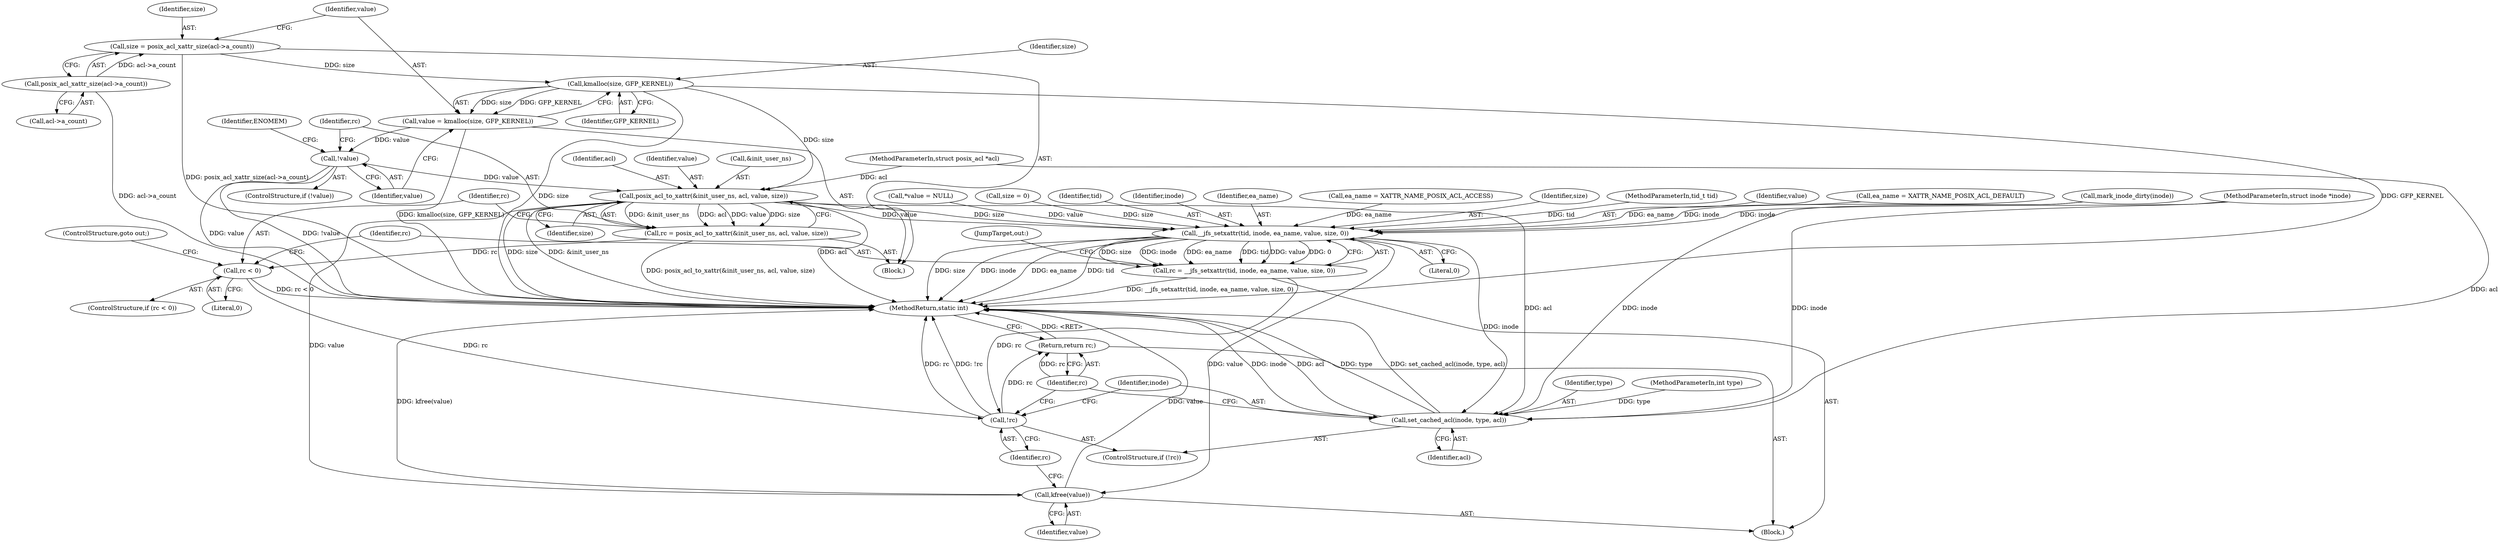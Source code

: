digraph "0_linux_073931017b49d9458aa351605b43a7e34598caef_8@API" {
"1000168" [label="(Call,kmalloc(size, GFP_KERNEL))"];
"1000160" [label="(Call,size = posix_acl_xattr_size(acl->a_count))"];
"1000162" [label="(Call,posix_acl_xattr_size(acl->a_count))"];
"1000166" [label="(Call,value = kmalloc(size, GFP_KERNEL))"];
"1000172" [label="(Call,!value)"];
"1000179" [label="(Call,posix_acl_to_xattr(&init_user_ns, acl, value, size))"];
"1000177" [label="(Call,rc = posix_acl_to_xattr(&init_user_ns, acl, value, size))"];
"1000186" [label="(Call,rc < 0)"];
"1000203" [label="(Call,!rc)"];
"1000209" [label="(Return,return rc;)"];
"1000192" [label="(Call,__jfs_setxattr(tid, inode, ea_name, value, size, 0))"];
"1000190" [label="(Call,rc = __jfs_setxattr(tid, inode, ea_name, value, size, 0))"];
"1000200" [label="(Call,kfree(value))"];
"1000205" [label="(Call,set_cached_acl(inode, type, acl))"];
"1000209" [label="(Return,return rc;)"];
"1000173" [label="(Identifier,value)"];
"1000204" [label="(Identifier,rc)"];
"1000190" [label="(Call,rc = __jfs_setxattr(tid, inode, ea_name, value, size, 0))"];
"1000161" [label="(Identifier,size)"];
"1000177" [label="(Call,rc = posix_acl_to_xattr(&init_user_ns, acl, value, size))"];
"1000194" [label="(Identifier,inode)"];
"1000192" [label="(Call,__jfs_setxattr(tid, inode, ea_name, value, size, 0))"];
"1000168" [label="(Call,kmalloc(size, GFP_KERNEL))"];
"1000200" [label="(Call,kfree(value))"];
"1000186" [label="(Call,rc < 0)"];
"1000184" [label="(Identifier,size)"];
"1000210" [label="(Identifier,rc)"];
"1000203" [label="(Call,!rc)"];
"1000195" [label="(Identifier,ea_name)"];
"1000166" [label="(Call,value = kmalloc(size, GFP_KERNEL))"];
"1000182" [label="(Identifier,acl)"];
"1000159" [label="(Block,)"];
"1000191" [label="(Identifier,rc)"];
"1000198" [label="(Literal,0)"];
"1000120" [label="(Call,ea_name = XATTR_NAME_POSIX_ACL_ACCESS)"];
"1000105" [label="(Block,)"];
"1000162" [label="(Call,posix_acl_xattr_size(acl->a_count))"];
"1000187" [label="(Identifier,rc)"];
"1000211" [label="(MethodReturn,static int)"];
"1000171" [label="(ControlStructure,if (!value))"];
"1000145" [label="(Call,mark_inode_dirty(inode))"];
"1000183" [label="(Identifier,value)"];
"1000197" [label="(Identifier,size)"];
"1000178" [label="(Identifier,rc)"];
"1000205" [label="(Call,set_cached_acl(inode, type, acl))"];
"1000207" [label="(Identifier,type)"];
"1000201" [label="(Identifier,value)"];
"1000189" [label="(ControlStructure,goto out;)"];
"1000176" [label="(Identifier,ENOMEM)"];
"1000170" [label="(Identifier,GFP_KERNEL)"];
"1000103" [label="(MethodParameterIn,int type)"];
"1000101" [label="(MethodParameterIn,tid_t tid)"];
"1000206" [label="(Identifier,inode)"];
"1000196" [label="(Identifier,value)"];
"1000180" [label="(Call,&init_user_ns)"];
"1000163" [label="(Call,acl->a_count)"];
"1000102" [label="(MethodParameterIn,struct inode *inode)"];
"1000149" [label="(Call,ea_name = XATTR_NAME_POSIX_ACL_DEFAULT)"];
"1000113" [label="(Call,*value = NULL)"];
"1000109" [label="(Call,size = 0)"];
"1000188" [label="(Literal,0)"];
"1000172" [label="(Call,!value)"];
"1000208" [label="(Identifier,acl)"];
"1000160" [label="(Call,size = posix_acl_xattr_size(acl->a_count))"];
"1000179" [label="(Call,posix_acl_to_xattr(&init_user_ns, acl, value, size))"];
"1000202" [label="(ControlStructure,if (!rc))"];
"1000193" [label="(Identifier,tid)"];
"1000167" [label="(Identifier,value)"];
"1000104" [label="(MethodParameterIn,struct posix_acl *acl)"];
"1000185" [label="(ControlStructure,if (rc < 0))"];
"1000199" [label="(JumpTarget,out:)"];
"1000169" [label="(Identifier,size)"];
"1000168" -> "1000166"  [label="AST: "];
"1000168" -> "1000170"  [label="CFG: "];
"1000169" -> "1000168"  [label="AST: "];
"1000170" -> "1000168"  [label="AST: "];
"1000166" -> "1000168"  [label="CFG: "];
"1000168" -> "1000211"  [label="DDG: size"];
"1000168" -> "1000211"  [label="DDG: GFP_KERNEL"];
"1000168" -> "1000166"  [label="DDG: size"];
"1000168" -> "1000166"  [label="DDG: GFP_KERNEL"];
"1000160" -> "1000168"  [label="DDG: size"];
"1000168" -> "1000179"  [label="DDG: size"];
"1000160" -> "1000159"  [label="AST: "];
"1000160" -> "1000162"  [label="CFG: "];
"1000161" -> "1000160"  [label="AST: "];
"1000162" -> "1000160"  [label="AST: "];
"1000167" -> "1000160"  [label="CFG: "];
"1000160" -> "1000211"  [label="DDG: posix_acl_xattr_size(acl->a_count)"];
"1000162" -> "1000160"  [label="DDG: acl->a_count"];
"1000162" -> "1000163"  [label="CFG: "];
"1000163" -> "1000162"  [label="AST: "];
"1000162" -> "1000211"  [label="DDG: acl->a_count"];
"1000166" -> "1000159"  [label="AST: "];
"1000167" -> "1000166"  [label="AST: "];
"1000173" -> "1000166"  [label="CFG: "];
"1000166" -> "1000211"  [label="DDG: kmalloc(size, GFP_KERNEL)"];
"1000166" -> "1000172"  [label="DDG: value"];
"1000172" -> "1000171"  [label="AST: "];
"1000172" -> "1000173"  [label="CFG: "];
"1000173" -> "1000172"  [label="AST: "];
"1000176" -> "1000172"  [label="CFG: "];
"1000178" -> "1000172"  [label="CFG: "];
"1000172" -> "1000211"  [label="DDG: !value"];
"1000172" -> "1000211"  [label="DDG: value"];
"1000172" -> "1000179"  [label="DDG: value"];
"1000179" -> "1000177"  [label="AST: "];
"1000179" -> "1000184"  [label="CFG: "];
"1000180" -> "1000179"  [label="AST: "];
"1000182" -> "1000179"  [label="AST: "];
"1000183" -> "1000179"  [label="AST: "];
"1000184" -> "1000179"  [label="AST: "];
"1000177" -> "1000179"  [label="CFG: "];
"1000179" -> "1000211"  [label="DDG: acl"];
"1000179" -> "1000211"  [label="DDG: size"];
"1000179" -> "1000211"  [label="DDG: &init_user_ns"];
"1000179" -> "1000177"  [label="DDG: &init_user_ns"];
"1000179" -> "1000177"  [label="DDG: acl"];
"1000179" -> "1000177"  [label="DDG: value"];
"1000179" -> "1000177"  [label="DDG: size"];
"1000104" -> "1000179"  [label="DDG: acl"];
"1000179" -> "1000192"  [label="DDG: value"];
"1000179" -> "1000192"  [label="DDG: size"];
"1000179" -> "1000200"  [label="DDG: value"];
"1000179" -> "1000205"  [label="DDG: acl"];
"1000177" -> "1000159"  [label="AST: "];
"1000178" -> "1000177"  [label="AST: "];
"1000187" -> "1000177"  [label="CFG: "];
"1000177" -> "1000211"  [label="DDG: posix_acl_to_xattr(&init_user_ns, acl, value, size)"];
"1000177" -> "1000186"  [label="DDG: rc"];
"1000186" -> "1000185"  [label="AST: "];
"1000186" -> "1000188"  [label="CFG: "];
"1000187" -> "1000186"  [label="AST: "];
"1000188" -> "1000186"  [label="AST: "];
"1000189" -> "1000186"  [label="CFG: "];
"1000191" -> "1000186"  [label="CFG: "];
"1000186" -> "1000211"  [label="DDG: rc < 0"];
"1000186" -> "1000203"  [label="DDG: rc"];
"1000203" -> "1000202"  [label="AST: "];
"1000203" -> "1000204"  [label="CFG: "];
"1000204" -> "1000203"  [label="AST: "];
"1000206" -> "1000203"  [label="CFG: "];
"1000210" -> "1000203"  [label="CFG: "];
"1000203" -> "1000211"  [label="DDG: rc"];
"1000203" -> "1000211"  [label="DDG: !rc"];
"1000190" -> "1000203"  [label="DDG: rc"];
"1000203" -> "1000209"  [label="DDG: rc"];
"1000209" -> "1000105"  [label="AST: "];
"1000209" -> "1000210"  [label="CFG: "];
"1000210" -> "1000209"  [label="AST: "];
"1000211" -> "1000209"  [label="CFG: "];
"1000209" -> "1000211"  [label="DDG: <RET>"];
"1000210" -> "1000209"  [label="DDG: rc"];
"1000192" -> "1000190"  [label="AST: "];
"1000192" -> "1000198"  [label="CFG: "];
"1000193" -> "1000192"  [label="AST: "];
"1000194" -> "1000192"  [label="AST: "];
"1000195" -> "1000192"  [label="AST: "];
"1000196" -> "1000192"  [label="AST: "];
"1000197" -> "1000192"  [label="AST: "];
"1000198" -> "1000192"  [label="AST: "];
"1000190" -> "1000192"  [label="CFG: "];
"1000192" -> "1000211"  [label="DDG: size"];
"1000192" -> "1000211"  [label="DDG: inode"];
"1000192" -> "1000211"  [label="DDG: ea_name"];
"1000192" -> "1000211"  [label="DDG: tid"];
"1000192" -> "1000190"  [label="DDG: size"];
"1000192" -> "1000190"  [label="DDG: inode"];
"1000192" -> "1000190"  [label="DDG: ea_name"];
"1000192" -> "1000190"  [label="DDG: tid"];
"1000192" -> "1000190"  [label="DDG: value"];
"1000192" -> "1000190"  [label="DDG: 0"];
"1000101" -> "1000192"  [label="DDG: tid"];
"1000145" -> "1000192"  [label="DDG: inode"];
"1000102" -> "1000192"  [label="DDG: inode"];
"1000120" -> "1000192"  [label="DDG: ea_name"];
"1000149" -> "1000192"  [label="DDG: ea_name"];
"1000113" -> "1000192"  [label="DDG: value"];
"1000109" -> "1000192"  [label="DDG: size"];
"1000192" -> "1000200"  [label="DDG: value"];
"1000192" -> "1000205"  [label="DDG: inode"];
"1000190" -> "1000105"  [label="AST: "];
"1000191" -> "1000190"  [label="AST: "];
"1000199" -> "1000190"  [label="CFG: "];
"1000190" -> "1000211"  [label="DDG: __jfs_setxattr(tid, inode, ea_name, value, size, 0)"];
"1000200" -> "1000105"  [label="AST: "];
"1000200" -> "1000201"  [label="CFG: "];
"1000201" -> "1000200"  [label="AST: "];
"1000204" -> "1000200"  [label="CFG: "];
"1000200" -> "1000211"  [label="DDG: kfree(value)"];
"1000200" -> "1000211"  [label="DDG: value"];
"1000205" -> "1000202"  [label="AST: "];
"1000205" -> "1000208"  [label="CFG: "];
"1000206" -> "1000205"  [label="AST: "];
"1000207" -> "1000205"  [label="AST: "];
"1000208" -> "1000205"  [label="AST: "];
"1000210" -> "1000205"  [label="CFG: "];
"1000205" -> "1000211"  [label="DDG: set_cached_acl(inode, type, acl)"];
"1000205" -> "1000211"  [label="DDG: inode"];
"1000205" -> "1000211"  [label="DDG: acl"];
"1000205" -> "1000211"  [label="DDG: type"];
"1000145" -> "1000205"  [label="DDG: inode"];
"1000102" -> "1000205"  [label="DDG: inode"];
"1000103" -> "1000205"  [label="DDG: type"];
"1000104" -> "1000205"  [label="DDG: acl"];
}
